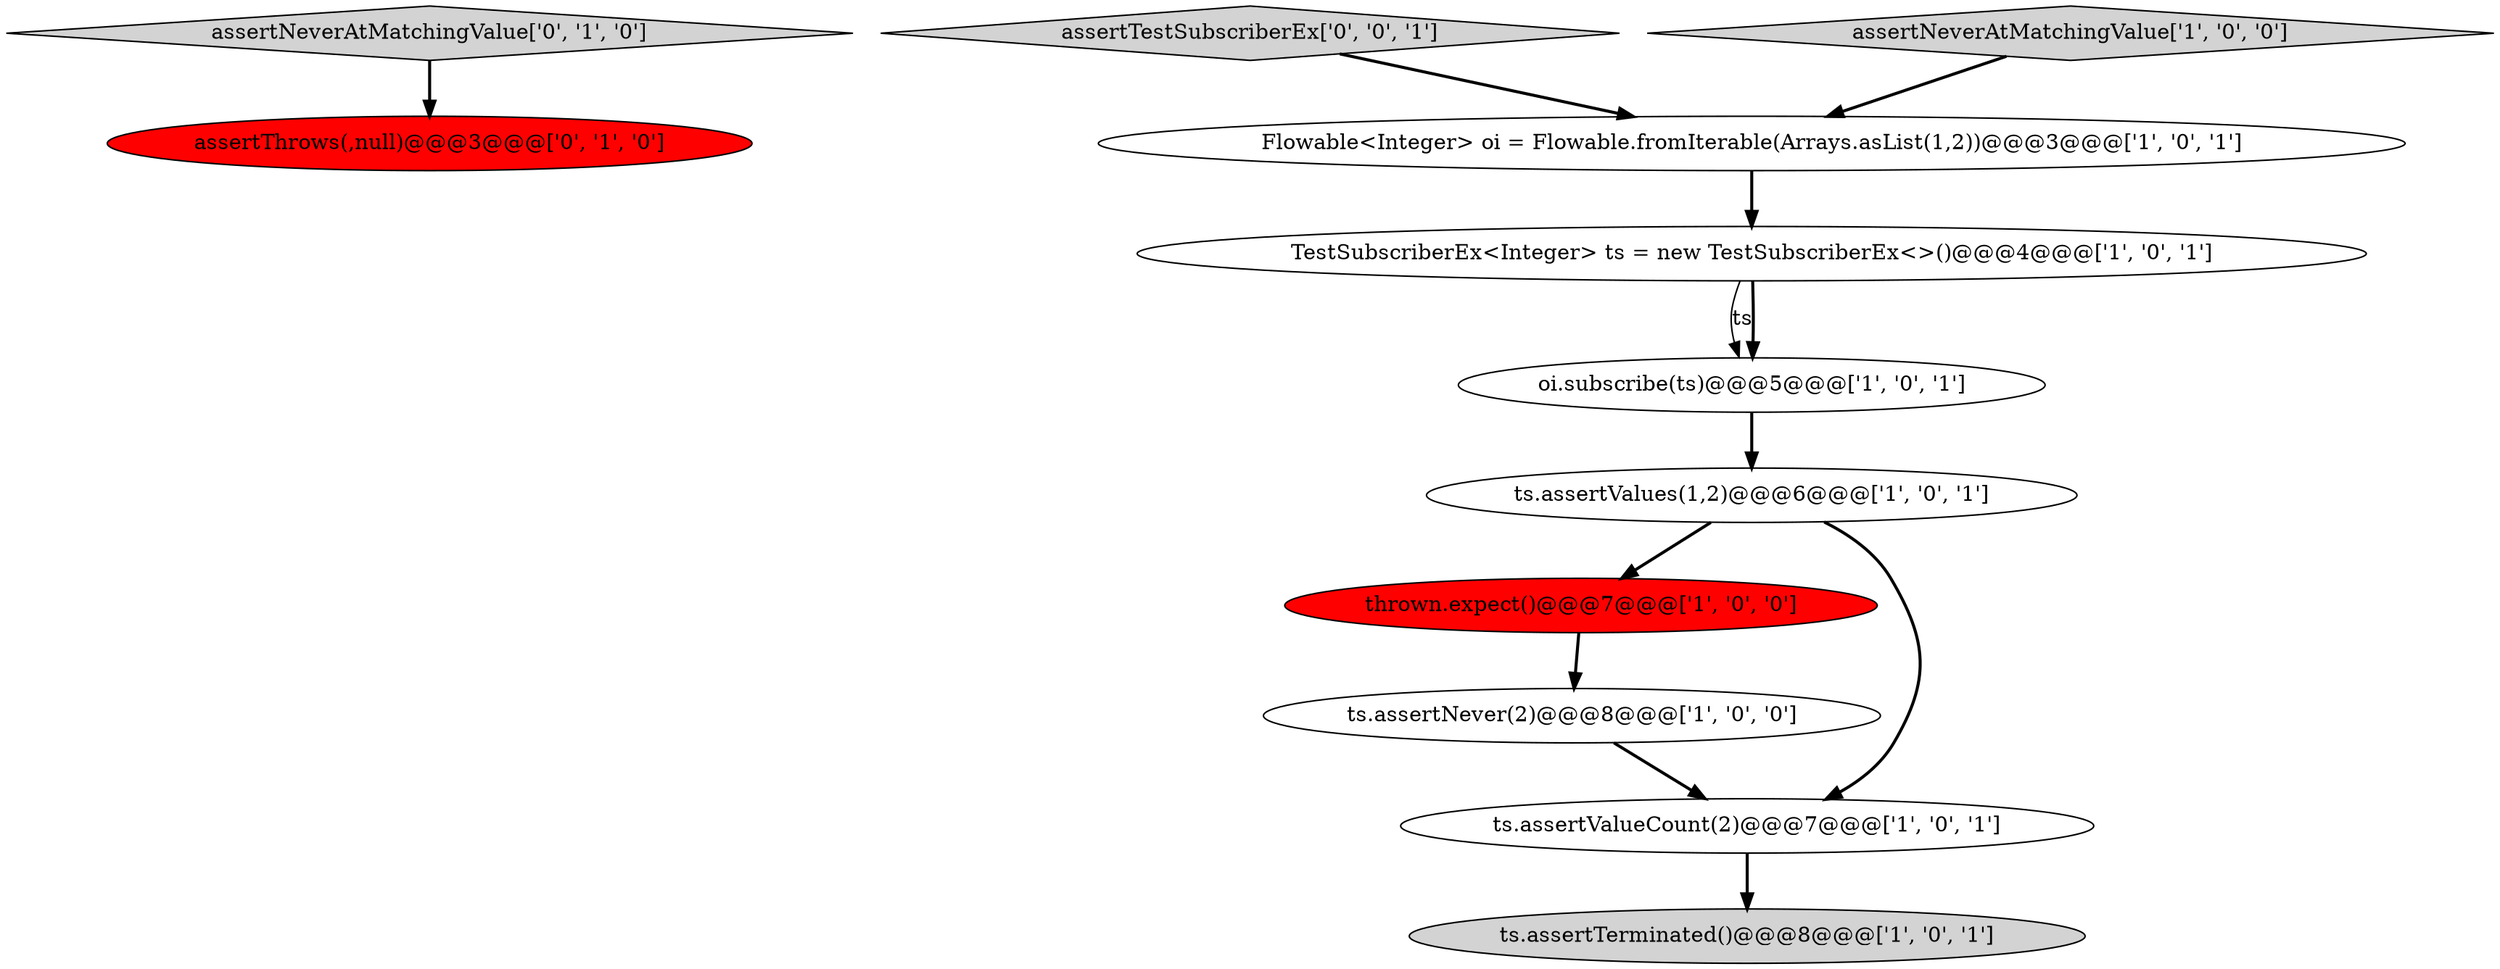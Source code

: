 digraph {
9 [style = filled, label = "assertNeverAtMatchingValue['0', '1', '0']", fillcolor = lightgray, shape = diamond image = "AAA0AAABBB2BBB"];
7 [style = filled, label = "oi.subscribe(ts)@@@5@@@['1', '0', '1']", fillcolor = white, shape = ellipse image = "AAA0AAABBB1BBB"];
11 [style = filled, label = "assertTestSubscriberEx['0', '0', '1']", fillcolor = lightgray, shape = diamond image = "AAA0AAABBB3BBB"];
6 [style = filled, label = "TestSubscriberEx<Integer> ts = new TestSubscriberEx<>()@@@4@@@['1', '0', '1']", fillcolor = white, shape = ellipse image = "AAA0AAABBB1BBB"];
2 [style = filled, label = "ts.assertValues(1,2)@@@6@@@['1', '0', '1']", fillcolor = white, shape = ellipse image = "AAA0AAABBB1BBB"];
10 [style = filled, label = "assertThrows(,null)@@@3@@@['0', '1', '0']", fillcolor = red, shape = ellipse image = "AAA1AAABBB2BBB"];
1 [style = filled, label = "thrown.expect()@@@7@@@['1', '0', '0']", fillcolor = red, shape = ellipse image = "AAA1AAABBB1BBB"];
0 [style = filled, label = "ts.assertTerminated()@@@8@@@['1', '0', '1']", fillcolor = lightgray, shape = ellipse image = "AAA0AAABBB1BBB"];
4 [style = filled, label = "Flowable<Integer> oi = Flowable.fromIterable(Arrays.asList(1,2))@@@3@@@['1', '0', '1']", fillcolor = white, shape = ellipse image = "AAA0AAABBB1BBB"];
8 [style = filled, label = "assertNeverAtMatchingValue['1', '0', '0']", fillcolor = lightgray, shape = diamond image = "AAA0AAABBB1BBB"];
3 [style = filled, label = "ts.assertValueCount(2)@@@7@@@['1', '0', '1']", fillcolor = white, shape = ellipse image = "AAA0AAABBB1BBB"];
5 [style = filled, label = "ts.assertNever(2)@@@8@@@['1', '0', '0']", fillcolor = white, shape = ellipse image = "AAA0AAABBB1BBB"];
1->5 [style = bold, label=""];
5->3 [style = bold, label=""];
6->7 [style = solid, label="ts"];
8->4 [style = bold, label=""];
9->10 [style = bold, label=""];
6->7 [style = bold, label=""];
4->6 [style = bold, label=""];
7->2 [style = bold, label=""];
2->1 [style = bold, label=""];
3->0 [style = bold, label=""];
2->3 [style = bold, label=""];
11->4 [style = bold, label=""];
}
